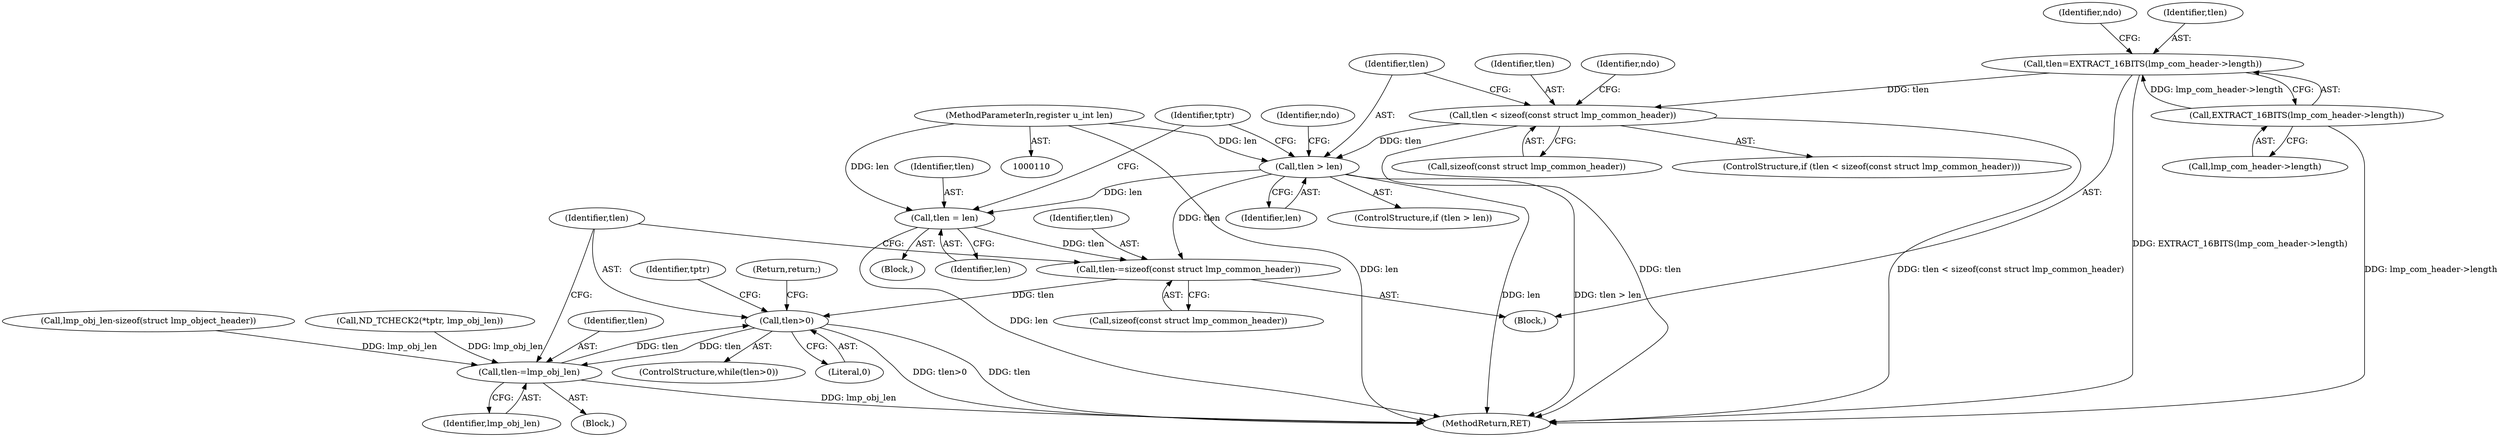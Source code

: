 digraph "0_tcpdump_d97e94223720684c6aa740ff219e0d19426c2220@API" {
"1000248" [label="(Call,tlen-=sizeof(const struct lmp_common_header))"];
"1000233" [label="(Call,tlen > len)"];
"1000222" [label="(Call,tlen < sizeof(const struct lmp_common_header))"];
"1000188" [label="(Call,tlen=EXTRACT_16BITS(lmp_com_header->length))"];
"1000190" [label="(Call,EXTRACT_16BITS(lmp_com_header->length))"];
"1000113" [label="(MethodParameterIn,register u_int len)"];
"1000241" [label="(Call,tlen = len)"];
"1000253" [label="(Call,tlen>0)"];
"1001904" [label="(Call,tlen-=lmp_obj_len)"];
"1000242" [label="(Identifier,tlen)"];
"1000188" [label="(Call,tlen=EXTRACT_16BITS(lmp_com_header->length))"];
"1000250" [label="(Call,sizeof(const struct lmp_common_header))"];
"1001907" [label="(Return,return;)"];
"1000196" [label="(Identifier,ndo)"];
"1000224" [label="(Call,sizeof(const struct lmp_common_header))"];
"1000243" [label="(Identifier,len)"];
"1001897" [label="(Call,lmp_obj_len-sizeof(struct lmp_object_header))"];
"1000221" [label="(ControlStructure,if (tlen < sizeof(const struct lmp_common_header)))"];
"1000191" [label="(Call,lmp_com_header->length)"];
"1000232" [label="(ControlStructure,if (tlen > len))"];
"1000223" [label="(Identifier,tlen)"];
"1000252" [label="(ControlStructure,while(tlen>0))"];
"1000256" [label="(Block,)"];
"1000249" [label="(Identifier,tlen)"];
"1000222" [label="(Call,tlen < sizeof(const struct lmp_common_header))"];
"1000248" [label="(Call,tlen-=sizeof(const struct lmp_common_header))"];
"1000189" [label="(Identifier,tlen)"];
"1000113" [label="(MethodParameterIn,register u_int len)"];
"1000190" [label="(Call,EXTRACT_16BITS(lmp_com_header->length))"];
"1000353" [label="(Call,ND_TCHECK2(*tptr, lmp_obj_len))"];
"1001906" [label="(Identifier,lmp_obj_len)"];
"1001913" [label="(MethodReturn,RET)"];
"1000245" [label="(Identifier,tptr)"];
"1000229" [label="(Identifier,ndo)"];
"1000255" [label="(Literal,0)"];
"1000235" [label="(Identifier,len)"];
"1000233" [label="(Call,tlen > len)"];
"1000241" [label="(Call,tlen = len)"];
"1001905" [label="(Identifier,tlen)"];
"1000253" [label="(Call,tlen>0)"];
"1000114" [label="(Block,)"];
"1000234" [label="(Identifier,tlen)"];
"1000259" [label="(Identifier,tptr)"];
"1001904" [label="(Call,tlen-=lmp_obj_len)"];
"1000236" [label="(Block,)"];
"1000239" [label="(Identifier,ndo)"];
"1000254" [label="(Identifier,tlen)"];
"1000248" -> "1000114"  [label="AST: "];
"1000248" -> "1000250"  [label="CFG: "];
"1000249" -> "1000248"  [label="AST: "];
"1000250" -> "1000248"  [label="AST: "];
"1000254" -> "1000248"  [label="CFG: "];
"1000233" -> "1000248"  [label="DDG: tlen"];
"1000241" -> "1000248"  [label="DDG: tlen"];
"1000248" -> "1000253"  [label="DDG: tlen"];
"1000233" -> "1000232"  [label="AST: "];
"1000233" -> "1000235"  [label="CFG: "];
"1000234" -> "1000233"  [label="AST: "];
"1000235" -> "1000233"  [label="AST: "];
"1000239" -> "1000233"  [label="CFG: "];
"1000245" -> "1000233"  [label="CFG: "];
"1000233" -> "1001913"  [label="DDG: tlen > len"];
"1000233" -> "1001913"  [label="DDG: len"];
"1000222" -> "1000233"  [label="DDG: tlen"];
"1000113" -> "1000233"  [label="DDG: len"];
"1000233" -> "1000241"  [label="DDG: len"];
"1000222" -> "1000221"  [label="AST: "];
"1000222" -> "1000224"  [label="CFG: "];
"1000223" -> "1000222"  [label="AST: "];
"1000224" -> "1000222"  [label="AST: "];
"1000229" -> "1000222"  [label="CFG: "];
"1000234" -> "1000222"  [label="CFG: "];
"1000222" -> "1001913"  [label="DDG: tlen"];
"1000222" -> "1001913"  [label="DDG: tlen < sizeof(const struct lmp_common_header)"];
"1000188" -> "1000222"  [label="DDG: tlen"];
"1000188" -> "1000114"  [label="AST: "];
"1000188" -> "1000190"  [label="CFG: "];
"1000189" -> "1000188"  [label="AST: "];
"1000190" -> "1000188"  [label="AST: "];
"1000196" -> "1000188"  [label="CFG: "];
"1000188" -> "1001913"  [label="DDG: EXTRACT_16BITS(lmp_com_header->length)"];
"1000190" -> "1000188"  [label="DDG: lmp_com_header->length"];
"1000190" -> "1000191"  [label="CFG: "];
"1000191" -> "1000190"  [label="AST: "];
"1000190" -> "1001913"  [label="DDG: lmp_com_header->length"];
"1000113" -> "1000110"  [label="AST: "];
"1000113" -> "1001913"  [label="DDG: len"];
"1000113" -> "1000241"  [label="DDG: len"];
"1000241" -> "1000236"  [label="AST: "];
"1000241" -> "1000243"  [label="CFG: "];
"1000242" -> "1000241"  [label="AST: "];
"1000243" -> "1000241"  [label="AST: "];
"1000245" -> "1000241"  [label="CFG: "];
"1000241" -> "1001913"  [label="DDG: len"];
"1000253" -> "1000252"  [label="AST: "];
"1000253" -> "1000255"  [label="CFG: "];
"1000254" -> "1000253"  [label="AST: "];
"1000255" -> "1000253"  [label="AST: "];
"1000259" -> "1000253"  [label="CFG: "];
"1001907" -> "1000253"  [label="CFG: "];
"1000253" -> "1001913"  [label="DDG: tlen>0"];
"1000253" -> "1001913"  [label="DDG: tlen"];
"1001904" -> "1000253"  [label="DDG: tlen"];
"1000253" -> "1001904"  [label="DDG: tlen"];
"1001904" -> "1000256"  [label="AST: "];
"1001904" -> "1001906"  [label="CFG: "];
"1001905" -> "1001904"  [label="AST: "];
"1001906" -> "1001904"  [label="AST: "];
"1000254" -> "1001904"  [label="CFG: "];
"1001904" -> "1001913"  [label="DDG: lmp_obj_len"];
"1000353" -> "1001904"  [label="DDG: lmp_obj_len"];
"1001897" -> "1001904"  [label="DDG: lmp_obj_len"];
}
